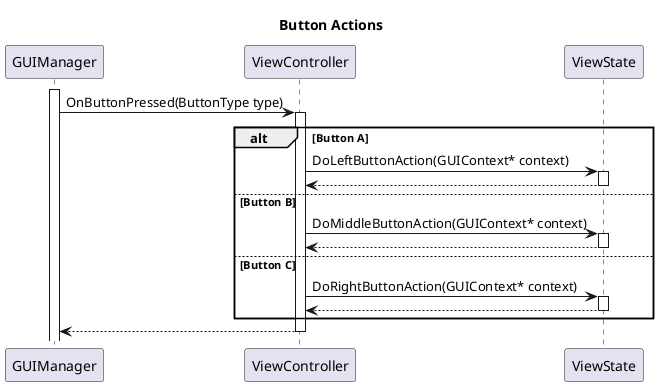 @startuml Button Actions
title Button Actions

participant GUIManager
participant ViewController
participant ViewState

activate GUIManager
GUIManager -> ViewController: OnButtonPressed(ButtonType type)
activate ViewController
alt Button A
    ViewController -> ViewState: DoLeftButtonAction(GUIContext* context)
    activate ViewState
    return
else Button B
    ViewController -> ViewState: DoMiddleButtonAction(GUIContext* context)
    activate ViewState
    return
else Button C
    ViewController -> ViewState: DoRightButtonAction(GUIContext* context)
    activate ViewState
    return
end
return

@enduml